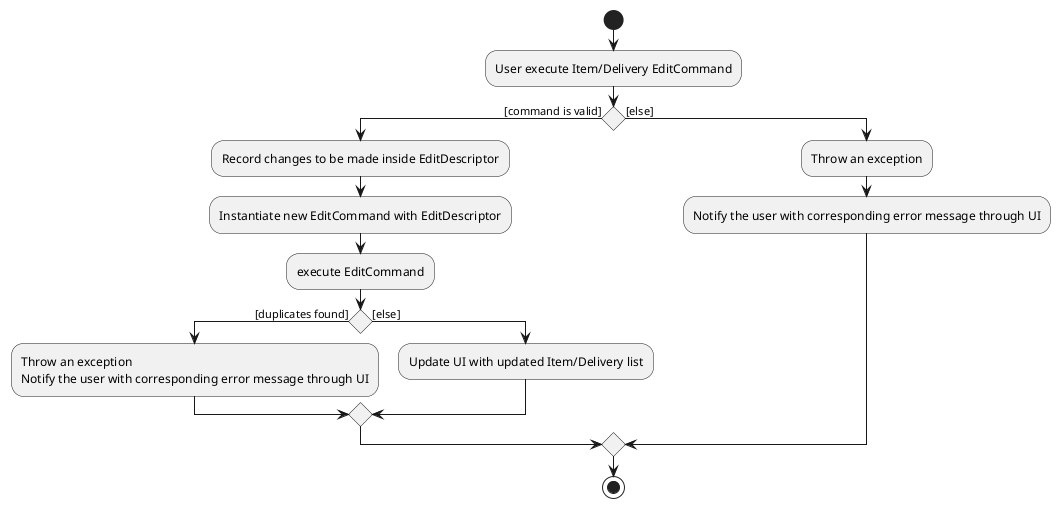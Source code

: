 @startuml
start
:User execute Item/Delivery EditCommand;

if () then ([command is valid])
	:Record changes to be made inside EditDescriptor;
	:Instantiate new EditCommand with EditDescriptor;
	:execute EditCommand;
	if () then ([duplicates found])
	:Throw an exception
	Notify the user with corresponding error message through UI;
	else ([else])
	:Update UI with updated Item/Delivery list;
	endif
else ([else])
	:Throw an exception;
	:Notify the user with corresponding error message through UI;
endif
stop

@enduml
